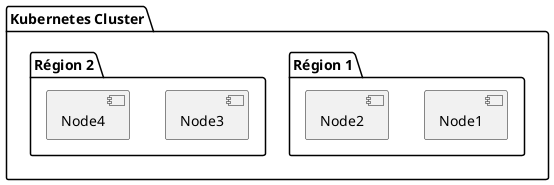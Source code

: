@startuml

package "Kubernetes Cluster" {
  package "Région 1" {
      [Node1] as n1
      [Node2] as n2
  }

  package "Région 2" {
      [Node3] as n3
      [Node4] as n4
  }
}

@enduml
